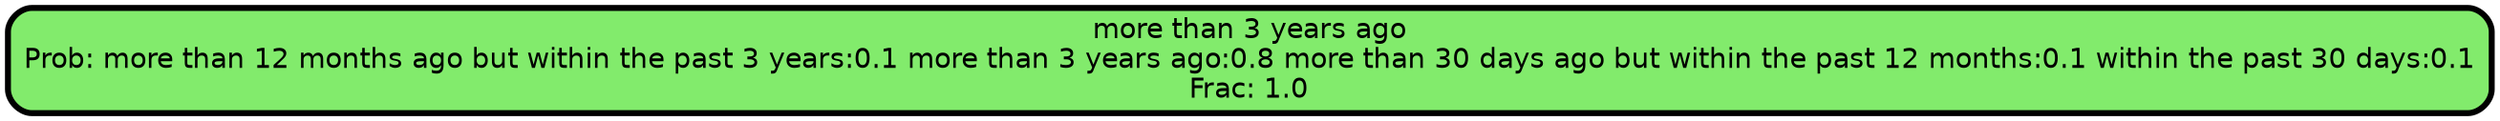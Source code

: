 graph Tree {
node [shape=box, style="filled, rounded",color="black",penwidth="3",fontcolor="black",                 fontname=helvetica] ;
graph [ranksep="0 equally", splines=straight,                 bgcolor=transparent, dpi=200] ;
edge [fontname=helvetica, color=black] ;
0 [label="more than 3 years ago
Prob: more than 12 months ago but within the past 3 years:0.1 more than 3 years ago:0.8 more than 30 days ago but within the past 12 months:0.1 within the past 30 days:0.1
Frac: 1.0", fillcolor="#82eb6c"] ;
{rank = same;}}